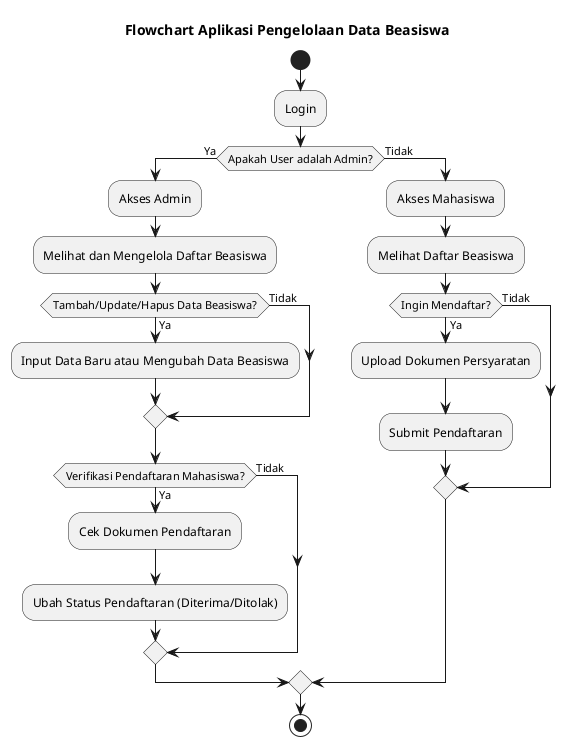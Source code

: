 @startuml Data Beasiswa
title Flowchart Aplikasi Pengelolaan Data Beasiswa

start

:Login;
if (Apakah User adalah Admin?) then (Ya)
    :Akses Admin;
    :Melihat dan Mengelola Daftar Beasiswa;
    if (Tambah/Update/Hapus Data Beasiswa?) then (Ya)
        :Input Data Baru atau Mengubah Data Beasiswa;
    else (Tidak)
    endif

    if (Verifikasi Pendaftaran Mahasiswa?) then (Ya)
        :Cek Dokumen Pendaftaran;
        :Ubah Status Pendaftaran (Diterima/Ditolak);
    else (Tidak)
    endif
else (Tidak)
    :Akses Mahasiswa;
    :Melihat Daftar Beasiswa;
    if (Ingin Mendaftar?) then (Ya)
        :Upload Dokumen Persyaratan;
        :Submit Pendaftaran;
    else (Tidak)
    endif
endif

stop

@enduml
